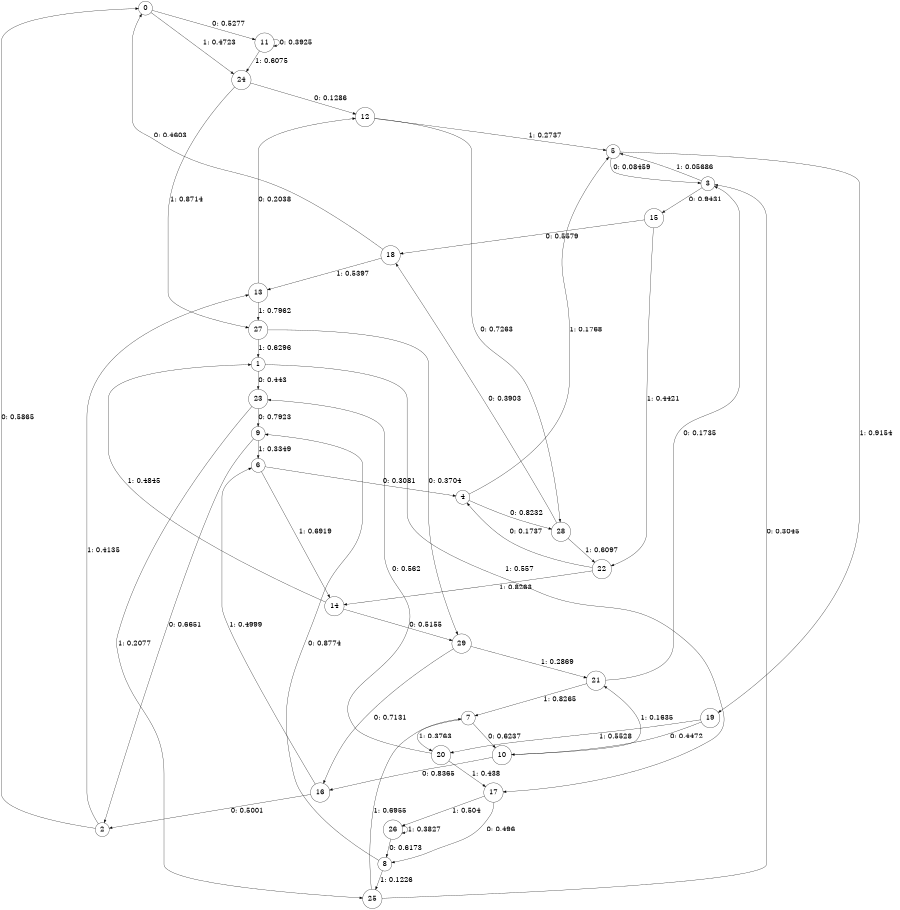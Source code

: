 digraph "ch18concat_phase3_L5" {
size = "6,8.5";
ratio = "fill";
node [shape = circle];
node [fontsize = 24];
edge [fontsize = 24];
0 -> 11 [label = "0: 0.5277   "];
0 -> 24 [label = "1: 0.4723   "];
1 -> 23 [label = "0: 0.443    "];
1 -> 17 [label = "1: 0.557    "];
2 -> 0 [label = "0: 0.5865   "];
2 -> 13 [label = "1: 0.4135   "];
3 -> 15 [label = "0: 0.9431   "];
3 -> 5 [label = "1: 0.05686  "];
4 -> 28 [label = "0: 0.8232   "];
4 -> 5 [label = "1: 0.1768   "];
5 -> 3 [label = "0: 0.08459  "];
5 -> 19 [label = "1: 0.9154   "];
6 -> 4 [label = "0: 0.3081   "];
6 -> 14 [label = "1: 0.6919   "];
7 -> 10 [label = "0: 0.6237   "];
7 -> 20 [label = "1: 0.3763   "];
8 -> 9 [label = "0: 0.8774   "];
8 -> 25 [label = "1: 0.1226   "];
9 -> 2 [label = "0: 0.6651   "];
9 -> 6 [label = "1: 0.3349   "];
10 -> 16 [label = "0: 0.8365   "];
10 -> 21 [label = "1: 0.1635   "];
11 -> 11 [label = "0: 0.3925   "];
11 -> 24 [label = "1: 0.6075   "];
12 -> 28 [label = "0: 0.7263   "];
12 -> 5 [label = "1: 0.2737   "];
13 -> 12 [label = "0: 0.2038   "];
13 -> 27 [label = "1: 0.7962   "];
14 -> 29 [label = "0: 0.5155   "];
14 -> 1 [label = "1: 0.4845   "];
15 -> 18 [label = "0: 0.5579   "];
15 -> 22 [label = "1: 0.4421   "];
16 -> 2 [label = "0: 0.5001   "];
16 -> 6 [label = "1: 0.4999   "];
17 -> 8 [label = "0: 0.496    "];
17 -> 26 [label = "1: 0.504    "];
18 -> 0 [label = "0: 0.4603   "];
18 -> 13 [label = "1: 0.5397   "];
19 -> 10 [label = "0: 0.4472   "];
19 -> 20 [label = "1: 0.5528   "];
20 -> 23 [label = "0: 0.562    "];
20 -> 17 [label = "1: 0.438    "];
21 -> 3 [label = "0: 0.1735   "];
21 -> 7 [label = "1: 0.8265   "];
22 -> 4 [label = "0: 0.1737   "];
22 -> 14 [label = "1: 0.8263   "];
23 -> 9 [label = "0: 0.7923   "];
23 -> 25 [label = "1: 0.2077   "];
24 -> 12 [label = "0: 0.1286   "];
24 -> 27 [label = "1: 0.8714   "];
25 -> 3 [label = "0: 0.3045   "];
25 -> 7 [label = "1: 0.6955   "];
26 -> 8 [label = "0: 0.6173   "];
26 -> 26 [label = "1: 0.3827   "];
27 -> 29 [label = "0: 0.3704   "];
27 -> 1 [label = "1: 0.6296   "];
28 -> 18 [label = "0: 0.3903   "];
28 -> 22 [label = "1: 0.6097   "];
29 -> 16 [label = "0: 0.7131   "];
29 -> 21 [label = "1: 0.2869   "];
}